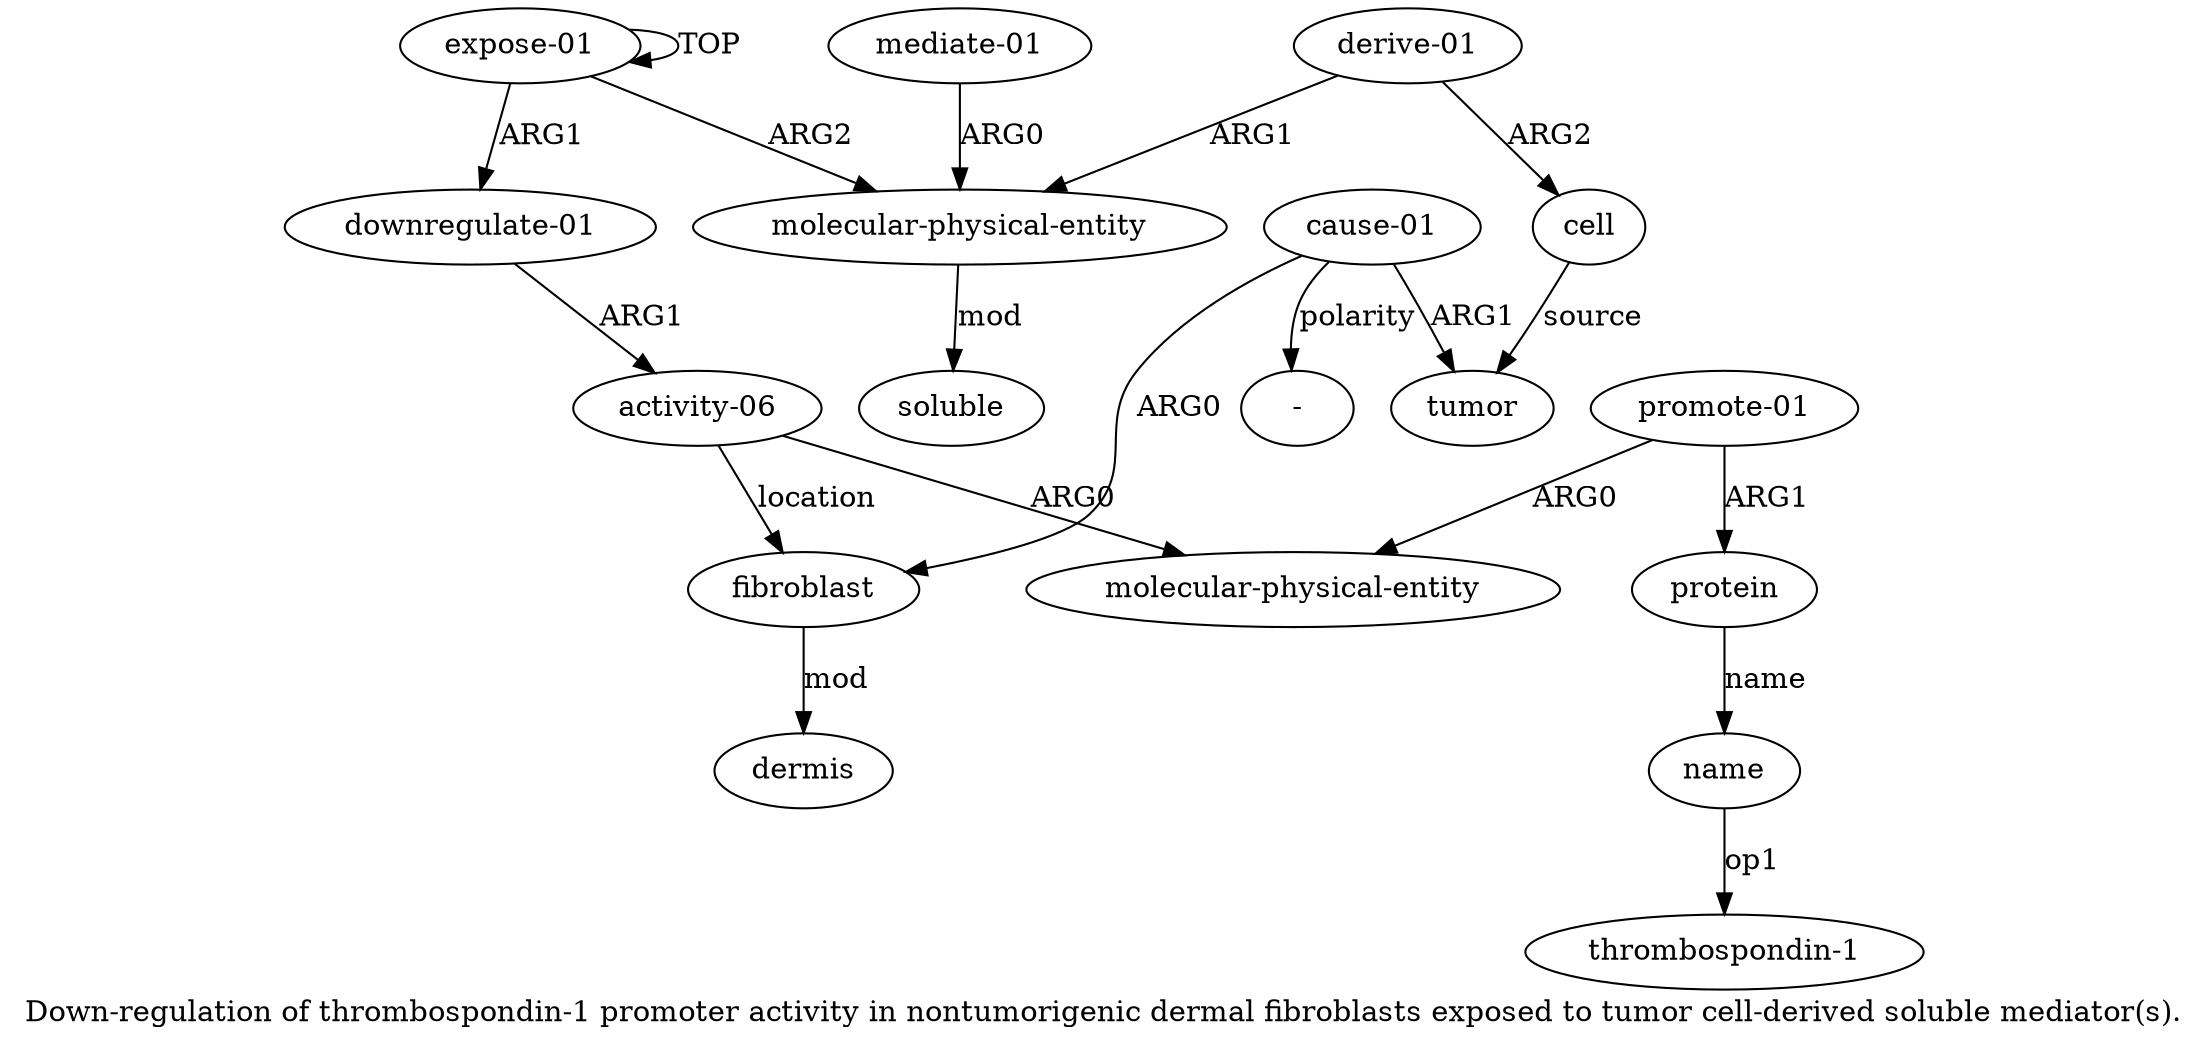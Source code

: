 digraph  {
	graph [label="Down-regulation of thrombospondin-1 promoter activity in nontumorigenic dermal fibroblasts exposed to tumor cell-derived soluble \
mediator(s)."];
	node [label="\N"];
	a15	 [color=black,
		gold_ind=15,
		gold_label=soluble,
		label=soluble,
		test_ind=15,
		test_label=soluble];
	a14	 [color=black,
		gold_ind=14,
		gold_label=cell,
		label=cell,
		test_ind=14,
		test_label=cell];
	a10	 [color=black,
		gold_ind=10,
		gold_label=tumor,
		label=tumor,
		test_ind=10,
		test_label=tumor];
	a14 -> a10 [key=0,
	color=black,
	gold_label=source,
	label=source,
	test_label=source];
"a9 -" [color=black,
	gold_ind=-1,
	gold_label="-",
	label="-",
	test_ind=-1,
	test_label="-"];
a11 [color=black,
	gold_ind=11,
	gold_label="molecular-physical-entity",
	label="molecular-physical-entity",
	test_ind=11,
	test_label="molecular-physical-entity"];
a11 -> a15 [key=0,
color=black,
gold_label=mod,
label=mod,
test_label=mod];
a13 [color=black,
gold_ind=13,
gold_label="derive-01",
label="derive-01",
test_ind=13,
test_label="derive-01"];
a13 -> a14 [key=0,
color=black,
gold_label=ARG2,
label=ARG2,
test_label=ARG2];
a13 -> a11 [key=0,
color=black,
gold_label=ARG1,
label=ARG1,
test_label=ARG1];
a12 [color=black,
gold_ind=12,
gold_label="mediate-01",
label="mediate-01",
test_ind=12,
test_label="mediate-01"];
a12 -> a11 [key=0,
color=black,
gold_label=ARG0,
label=ARG0,
test_label=ARG0];
"a6 thrombospondin-1" [color=black,
gold_ind=-1,
gold_label="thrombospondin-1",
label="thrombospondin-1",
test_ind=-1,
test_label="thrombospondin-1"];
a1 [color=black,
gold_ind=1,
gold_label="downregulate-01",
label="downregulate-01",
test_ind=1,
test_label="downregulate-01"];
a2 [color=black,
gold_ind=2,
gold_label="activity-06",
label="activity-06",
test_ind=2,
test_label="activity-06"];
a1 -> a2 [key=0,
color=black,
gold_label=ARG1,
label=ARG1,
test_label=ARG1];
a0 [color=black,
gold_ind=0,
gold_label="expose-01",
label="expose-01",
test_ind=0,
test_label="expose-01"];
a0 -> a11 [key=0,
color=black,
gold_label=ARG2,
label=ARG2,
test_label=ARG2];
a0 -> a1 [key=0,
color=black,
gold_label=ARG1,
label=ARG1,
test_label=ARG1];
a0 -> a0 [key=0,
color=black,
gold_label=TOP,
label=TOP,
test_label=TOP];
a3 [color=black,
gold_ind=3,
gold_label="molecular-physical-entity",
label="molecular-physical-entity",
test_ind=3,
test_label="molecular-physical-entity"];
a2 -> a3 [key=0,
color=black,
gold_label=ARG0,
label=ARG0,
test_label=ARG0];
a7 [color=black,
gold_ind=7,
gold_label=fibroblast,
label=fibroblast,
test_ind=7,
test_label=fibroblast];
a2 -> a7 [key=0,
color=black,
gold_label=location,
label=location,
test_label=location];
a5 [color=black,
gold_ind=5,
gold_label=protein,
label=protein,
test_ind=5,
test_label=protein];
a6 [color=black,
gold_ind=6,
gold_label=name,
label=name,
test_ind=6,
test_label=name];
a5 -> a6 [key=0,
color=black,
gold_label=name,
label=name,
test_label=name];
a4 [color=black,
gold_ind=4,
gold_label="promote-01",
label="promote-01",
test_ind=4,
test_label="promote-01"];
a4 -> a3 [key=0,
color=black,
gold_label=ARG0,
label=ARG0,
test_label=ARG0];
a4 -> a5 [key=0,
color=black,
gold_label=ARG1,
label=ARG1,
test_label=ARG1];
a8 [color=black,
gold_ind=8,
gold_label=dermis,
label=dermis,
test_ind=8,
test_label=dermis];
a7 -> a8 [key=0,
color=black,
gold_label=mod,
label=mod,
test_label=mod];
a6 -> "a6 thrombospondin-1" [key=0,
color=black,
gold_label=op1,
label=op1,
test_label=op1];
a9 [color=black,
gold_ind=9,
gold_label="cause-01",
label="cause-01",
test_ind=9,
test_label="cause-01"];
a9 -> "a9 -" [key=0,
color=black,
gold_label=polarity,
label=polarity,
test_label=polarity];
a9 -> a10 [key=0,
color=black,
gold_label=ARG1,
label=ARG1,
test_label=ARG1];
a9 -> a7 [key=0,
color=black,
gold_label=ARG0,
label=ARG0,
test_label=ARG0];
}
